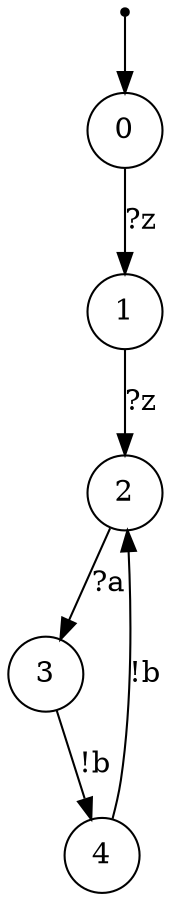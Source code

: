 digraph {
 node [shape=point] ENTRY
 node [shape=circle]
 ENTRY -> 0
0 -> 1 [label="?z"]
1 -> 2 [label="?z"]
2 -> 3 [label="?a"]
3 -> 4 [label="!b"]
4 -> 2 [label="!b"]
}